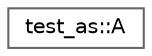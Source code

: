 digraph "类继承关系图"
{
 // LATEX_PDF_SIZE
  bgcolor="transparent";
  edge [fontname=Helvetica,fontsize=10,labelfontname=Helvetica,labelfontsize=10];
  node [fontname=Helvetica,fontsize=10,shape=box,height=0.2,width=0.4];
  rankdir="LR";
  Node0 [id="Node000000",label="test_as::A",height=0.2,width=0.4,color="grey40", fillcolor="white", style="filled",URL="$structtest__as_1_1_a.html",tooltip=" "];
}
